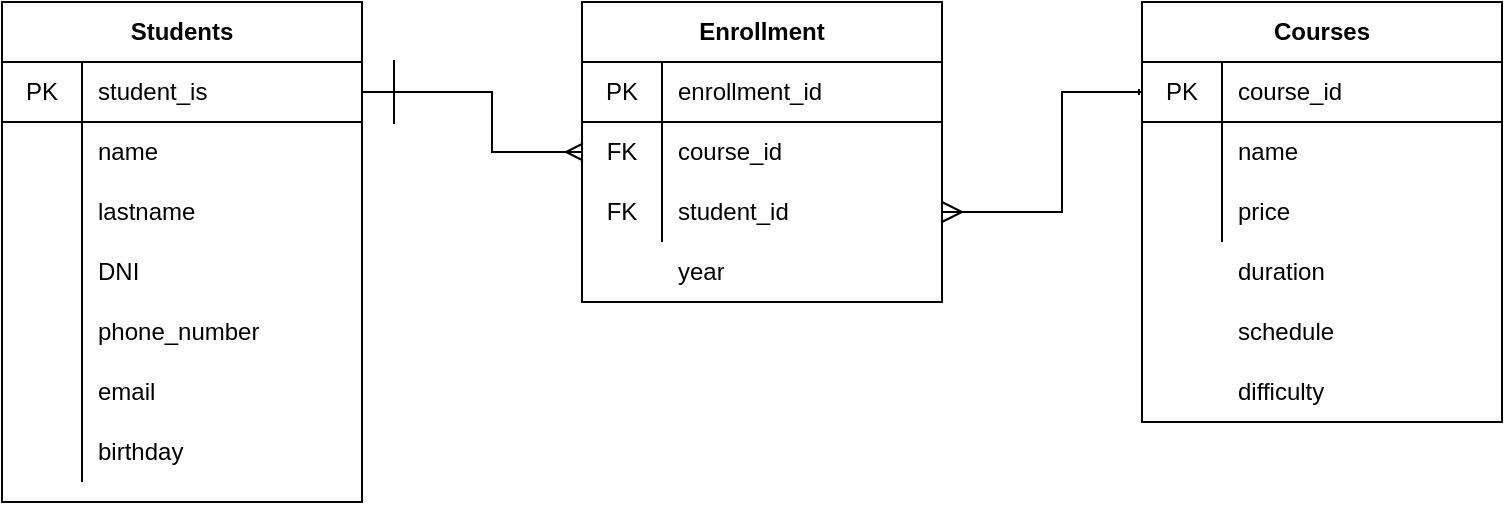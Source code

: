 <mxfile version="14.6.9" type="device"><diagram id="DYRCX4ixAhO7_ye7FuCp" name="Page-1"><mxGraphModel dx="1426" dy="769" grid="1" gridSize="10" guides="1" tooltips="1" connect="1" arrows="1" fold="1" page="1" pageScale="1" pageWidth="827" pageHeight="1169" math="0" shadow="0"><root><mxCell id="0"/><mxCell id="1" parent="0"/><mxCell id="YpCVocj9n8YFeKgNLABI-2" value="Students" style="shape=table;html=1;whiteSpace=wrap;startSize=30;container=1;collapsible=0;childLayout=tableLayout;fixedRows=1;rowLines=0;fontStyle=1;align=center;" vertex="1" parent="1"><mxGeometry x="50" y="120" width="180" height="250" as="geometry"/></mxCell><mxCell id="YpCVocj9n8YFeKgNLABI-3" value="" style="shape=partialRectangle;html=1;whiteSpace=wrap;collapsible=0;dropTarget=0;pointerEvents=0;fillColor=none;top=0;left=0;bottom=1;right=0;points=[[0,0.5],[1,0.5]];portConstraint=eastwest;" vertex="1" parent="YpCVocj9n8YFeKgNLABI-2"><mxGeometry y="30" width="180" height="30" as="geometry"/></mxCell><mxCell id="YpCVocj9n8YFeKgNLABI-4" value="PK" style="shape=partialRectangle;html=1;whiteSpace=wrap;connectable=0;fillColor=none;top=0;left=0;bottom=0;right=0;overflow=hidden;" vertex="1" parent="YpCVocj9n8YFeKgNLABI-3"><mxGeometry width="40" height="30" as="geometry"/></mxCell><mxCell id="YpCVocj9n8YFeKgNLABI-5" value="student_is" style="shape=partialRectangle;html=1;whiteSpace=wrap;connectable=0;fillColor=none;top=0;left=0;bottom=0;right=0;align=left;spacingLeft=6;overflow=hidden;" vertex="1" parent="YpCVocj9n8YFeKgNLABI-3"><mxGeometry x="40" width="140" height="30" as="geometry"/></mxCell><mxCell id="YpCVocj9n8YFeKgNLABI-6" value="" style="shape=partialRectangle;html=1;whiteSpace=wrap;collapsible=0;dropTarget=0;pointerEvents=0;fillColor=none;top=0;left=0;bottom=0;right=0;points=[[0,0.5],[1,0.5]];portConstraint=eastwest;" vertex="1" parent="YpCVocj9n8YFeKgNLABI-2"><mxGeometry y="60" width="180" height="30" as="geometry"/></mxCell><mxCell id="YpCVocj9n8YFeKgNLABI-7" value="" style="shape=partialRectangle;html=1;whiteSpace=wrap;connectable=0;fillColor=none;top=0;left=0;bottom=0;right=0;overflow=hidden;" vertex="1" parent="YpCVocj9n8YFeKgNLABI-6"><mxGeometry width="40" height="30" as="geometry"/></mxCell><mxCell id="YpCVocj9n8YFeKgNLABI-8" value="name" style="shape=partialRectangle;html=1;whiteSpace=wrap;connectable=0;fillColor=none;top=0;left=0;bottom=0;right=0;align=left;spacingLeft=6;overflow=hidden;" vertex="1" parent="YpCVocj9n8YFeKgNLABI-6"><mxGeometry x="40" width="140" height="30" as="geometry"/></mxCell><mxCell id="YpCVocj9n8YFeKgNLABI-9" value="" style="shape=partialRectangle;html=1;whiteSpace=wrap;collapsible=0;dropTarget=0;pointerEvents=0;fillColor=none;top=0;left=0;bottom=0;right=0;points=[[0,0.5],[1,0.5]];portConstraint=eastwest;" vertex="1" parent="YpCVocj9n8YFeKgNLABI-2"><mxGeometry y="90" width="180" height="30" as="geometry"/></mxCell><mxCell id="YpCVocj9n8YFeKgNLABI-10" value="" style="shape=partialRectangle;html=1;whiteSpace=wrap;connectable=0;fillColor=none;top=0;left=0;bottom=0;right=0;overflow=hidden;" vertex="1" parent="YpCVocj9n8YFeKgNLABI-9"><mxGeometry width="40" height="30" as="geometry"/></mxCell><mxCell id="YpCVocj9n8YFeKgNLABI-11" value="lastname" style="shape=partialRectangle;html=1;whiteSpace=wrap;connectable=0;fillColor=none;top=0;left=0;bottom=0;right=0;align=left;spacingLeft=6;overflow=hidden;" vertex="1" parent="YpCVocj9n8YFeKgNLABI-9"><mxGeometry x="40" width="140" height="30" as="geometry"/></mxCell><mxCell id="YpCVocj9n8YFeKgNLABI-54" value="" style="shape=partialRectangle;html=1;whiteSpace=wrap;collapsible=0;dropTarget=0;pointerEvents=0;fillColor=none;top=0;left=0;bottom=0;right=0;points=[[0,0.5],[1,0.5]];portConstraint=eastwest;" vertex="1" parent="YpCVocj9n8YFeKgNLABI-2"><mxGeometry y="120" width="180" height="30" as="geometry"/></mxCell><mxCell id="YpCVocj9n8YFeKgNLABI-55" value="" style="shape=partialRectangle;html=1;whiteSpace=wrap;connectable=0;fillColor=none;top=0;left=0;bottom=0;right=0;overflow=hidden;" vertex="1" parent="YpCVocj9n8YFeKgNLABI-54"><mxGeometry width="40" height="30" as="geometry"/></mxCell><mxCell id="YpCVocj9n8YFeKgNLABI-56" value="DNI" style="shape=partialRectangle;html=1;whiteSpace=wrap;connectable=0;fillColor=none;top=0;left=0;bottom=0;right=0;align=left;spacingLeft=6;overflow=hidden;" vertex="1" parent="YpCVocj9n8YFeKgNLABI-54"><mxGeometry x="40" width="140" height="30" as="geometry"/></mxCell><mxCell id="YpCVocj9n8YFeKgNLABI-57" value="" style="shape=partialRectangle;html=1;whiteSpace=wrap;collapsible=0;dropTarget=0;pointerEvents=0;fillColor=none;top=0;left=0;bottom=0;right=0;points=[[0,0.5],[1,0.5]];portConstraint=eastwest;" vertex="1" parent="YpCVocj9n8YFeKgNLABI-2"><mxGeometry y="150" width="180" height="30" as="geometry"/></mxCell><mxCell id="YpCVocj9n8YFeKgNLABI-58" value="" style="shape=partialRectangle;html=1;whiteSpace=wrap;connectable=0;fillColor=none;top=0;left=0;bottom=0;right=0;overflow=hidden;" vertex="1" parent="YpCVocj9n8YFeKgNLABI-57"><mxGeometry width="40" height="30" as="geometry"/></mxCell><mxCell id="YpCVocj9n8YFeKgNLABI-59" value="phone_number" style="shape=partialRectangle;html=1;whiteSpace=wrap;connectable=0;fillColor=none;top=0;left=0;bottom=0;right=0;align=left;spacingLeft=6;overflow=hidden;" vertex="1" parent="YpCVocj9n8YFeKgNLABI-57"><mxGeometry x="40" width="140" height="30" as="geometry"/></mxCell><mxCell id="YpCVocj9n8YFeKgNLABI-60" value="" style="shape=partialRectangle;html=1;whiteSpace=wrap;collapsible=0;dropTarget=0;pointerEvents=0;fillColor=none;top=0;left=0;bottom=0;right=0;points=[[0,0.5],[1,0.5]];portConstraint=eastwest;" vertex="1" parent="YpCVocj9n8YFeKgNLABI-2"><mxGeometry y="180" width="180" height="30" as="geometry"/></mxCell><mxCell id="YpCVocj9n8YFeKgNLABI-61" value="" style="shape=partialRectangle;html=1;whiteSpace=wrap;connectable=0;fillColor=none;top=0;left=0;bottom=0;right=0;overflow=hidden;" vertex="1" parent="YpCVocj9n8YFeKgNLABI-60"><mxGeometry width="40" height="30" as="geometry"/></mxCell><mxCell id="YpCVocj9n8YFeKgNLABI-62" value="email" style="shape=partialRectangle;html=1;whiteSpace=wrap;connectable=0;fillColor=none;top=0;left=0;bottom=0;right=0;align=left;spacingLeft=6;overflow=hidden;" vertex="1" parent="YpCVocj9n8YFeKgNLABI-60"><mxGeometry x="40" width="140" height="30" as="geometry"/></mxCell><mxCell id="YpCVocj9n8YFeKgNLABI-63" value="" style="shape=partialRectangle;html=1;whiteSpace=wrap;collapsible=0;dropTarget=0;pointerEvents=0;fillColor=none;top=0;left=0;bottom=0;right=0;points=[[0,0.5],[1,0.5]];portConstraint=eastwest;" vertex="1" parent="YpCVocj9n8YFeKgNLABI-2"><mxGeometry y="210" width="180" height="30" as="geometry"/></mxCell><mxCell id="YpCVocj9n8YFeKgNLABI-64" value="" style="shape=partialRectangle;html=1;whiteSpace=wrap;connectable=0;fillColor=none;top=0;left=0;bottom=0;right=0;overflow=hidden;" vertex="1" parent="YpCVocj9n8YFeKgNLABI-63"><mxGeometry width="40" height="30" as="geometry"/></mxCell><mxCell id="YpCVocj9n8YFeKgNLABI-65" value="birthday" style="shape=partialRectangle;html=1;whiteSpace=wrap;connectable=0;fillColor=none;top=0;left=0;bottom=0;right=0;align=left;spacingLeft=6;overflow=hidden;" vertex="1" parent="YpCVocj9n8YFeKgNLABI-63"><mxGeometry x="40" width="140" height="30" as="geometry"/></mxCell><mxCell id="YpCVocj9n8YFeKgNLABI-12" value="Enrollment" style="shape=table;html=1;whiteSpace=wrap;startSize=30;container=1;collapsible=0;childLayout=tableLayout;fixedRows=1;rowLines=0;fontStyle=1;align=center;" vertex="1" parent="1"><mxGeometry x="340" y="120" width="180" height="150" as="geometry"/></mxCell><mxCell id="YpCVocj9n8YFeKgNLABI-13" value="" style="shape=partialRectangle;html=1;whiteSpace=wrap;collapsible=0;dropTarget=0;pointerEvents=0;fillColor=none;top=0;left=0;bottom=1;right=0;points=[[0,0.5],[1,0.5]];portConstraint=eastwest;" vertex="1" parent="YpCVocj9n8YFeKgNLABI-12"><mxGeometry y="30" width="180" height="30" as="geometry"/></mxCell><mxCell id="YpCVocj9n8YFeKgNLABI-14" value="PK" style="shape=partialRectangle;html=1;whiteSpace=wrap;connectable=0;fillColor=none;top=0;left=0;bottom=0;right=0;overflow=hidden;" vertex="1" parent="YpCVocj9n8YFeKgNLABI-13"><mxGeometry width="40" height="30" as="geometry"/></mxCell><mxCell id="YpCVocj9n8YFeKgNLABI-15" value="enrollment_id&amp;nbsp;" style="shape=partialRectangle;html=1;whiteSpace=wrap;connectable=0;fillColor=none;top=0;left=0;bottom=0;right=0;align=left;spacingLeft=6;overflow=hidden;" vertex="1" parent="YpCVocj9n8YFeKgNLABI-13"><mxGeometry x="40" width="140" height="30" as="geometry"/></mxCell><mxCell id="YpCVocj9n8YFeKgNLABI-16" value="" style="shape=partialRectangle;html=1;whiteSpace=wrap;collapsible=0;dropTarget=0;pointerEvents=0;fillColor=none;top=0;left=0;bottom=0;right=0;points=[[0,0.5],[1,0.5]];portConstraint=eastwest;" vertex="1" parent="YpCVocj9n8YFeKgNLABI-12"><mxGeometry y="60" width="180" height="30" as="geometry"/></mxCell><mxCell id="YpCVocj9n8YFeKgNLABI-17" value="FK" style="shape=partialRectangle;html=1;whiteSpace=wrap;connectable=0;fillColor=none;top=0;left=0;bottom=0;right=0;overflow=hidden;" vertex="1" parent="YpCVocj9n8YFeKgNLABI-16"><mxGeometry width="40" height="30" as="geometry"/></mxCell><mxCell id="YpCVocj9n8YFeKgNLABI-18" value="course_id" style="shape=partialRectangle;html=1;whiteSpace=wrap;connectable=0;fillColor=none;top=0;left=0;bottom=0;right=0;align=left;spacingLeft=6;overflow=hidden;" vertex="1" parent="YpCVocj9n8YFeKgNLABI-16"><mxGeometry x="40" width="140" height="30" as="geometry"/></mxCell><mxCell id="YpCVocj9n8YFeKgNLABI-19" value="" style="shape=partialRectangle;html=1;whiteSpace=wrap;collapsible=0;dropTarget=0;pointerEvents=0;fillColor=none;top=0;left=0;bottom=0;right=0;points=[[0,0.5],[1,0.5]];portConstraint=eastwest;" vertex="1" parent="YpCVocj9n8YFeKgNLABI-12"><mxGeometry y="90" width="180" height="30" as="geometry"/></mxCell><mxCell id="YpCVocj9n8YFeKgNLABI-20" value="FK" style="shape=partialRectangle;html=1;whiteSpace=wrap;connectable=0;fillColor=none;top=0;left=0;bottom=0;right=0;overflow=hidden;" vertex="1" parent="YpCVocj9n8YFeKgNLABI-19"><mxGeometry width="40" height="30" as="geometry"/></mxCell><mxCell id="YpCVocj9n8YFeKgNLABI-21" value="student_id" style="shape=partialRectangle;html=1;whiteSpace=wrap;connectable=0;fillColor=none;top=0;left=0;bottom=0;right=0;align=left;spacingLeft=6;overflow=hidden;" vertex="1" parent="YpCVocj9n8YFeKgNLABI-19"><mxGeometry x="40" width="140" height="30" as="geometry"/></mxCell><mxCell id="YpCVocj9n8YFeKgNLABI-52" value="" style="group" vertex="1" connectable="0" parent="1"><mxGeometry x="620" y="120" width="180" height="210" as="geometry"/></mxCell><mxCell id="YpCVocj9n8YFeKgNLABI-22" value="Courses" style="shape=table;html=1;whiteSpace=wrap;startSize=30;container=1;collapsible=0;childLayout=tableLayout;fixedRows=1;rowLines=0;fontStyle=1;align=center;" vertex="1" parent="YpCVocj9n8YFeKgNLABI-52"><mxGeometry width="180" height="210" as="geometry"/></mxCell><mxCell id="YpCVocj9n8YFeKgNLABI-23" value="" style="shape=partialRectangle;html=1;whiteSpace=wrap;collapsible=0;dropTarget=0;pointerEvents=0;fillColor=none;top=0;left=0;bottom=1;right=0;points=[[0,0.5],[1,0.5]];portConstraint=eastwest;" vertex="1" parent="YpCVocj9n8YFeKgNLABI-22"><mxGeometry y="30" width="180" height="30" as="geometry"/></mxCell><mxCell id="YpCVocj9n8YFeKgNLABI-24" value="PK" style="shape=partialRectangle;html=1;whiteSpace=wrap;connectable=0;fillColor=none;top=0;left=0;bottom=0;right=0;overflow=hidden;" vertex="1" parent="YpCVocj9n8YFeKgNLABI-23"><mxGeometry width="40" height="30" as="geometry"/></mxCell><mxCell id="YpCVocj9n8YFeKgNLABI-25" value="course_id" style="shape=partialRectangle;html=1;whiteSpace=wrap;connectable=0;fillColor=none;top=0;left=0;bottom=0;right=0;align=left;spacingLeft=6;overflow=hidden;" vertex="1" parent="YpCVocj9n8YFeKgNLABI-23"><mxGeometry x="40" width="140" height="30" as="geometry"/></mxCell><mxCell id="YpCVocj9n8YFeKgNLABI-26" value="" style="shape=partialRectangle;html=1;whiteSpace=wrap;collapsible=0;dropTarget=0;pointerEvents=0;fillColor=none;top=0;left=0;bottom=0;right=0;points=[[0,0.5],[1,0.5]];portConstraint=eastwest;" vertex="1" parent="YpCVocj9n8YFeKgNLABI-22"><mxGeometry y="60" width="180" height="30" as="geometry"/></mxCell><mxCell id="YpCVocj9n8YFeKgNLABI-27" value="" style="shape=partialRectangle;html=1;whiteSpace=wrap;connectable=0;fillColor=none;top=0;left=0;bottom=0;right=0;overflow=hidden;" vertex="1" parent="YpCVocj9n8YFeKgNLABI-26"><mxGeometry width="40" height="30" as="geometry"/></mxCell><mxCell id="YpCVocj9n8YFeKgNLABI-28" value="name" style="shape=partialRectangle;html=1;whiteSpace=wrap;connectable=0;fillColor=none;top=0;left=0;bottom=0;right=0;align=left;spacingLeft=6;overflow=hidden;" vertex="1" parent="YpCVocj9n8YFeKgNLABI-26"><mxGeometry x="40" width="140" height="30" as="geometry"/></mxCell><mxCell id="YpCVocj9n8YFeKgNLABI-29" value="" style="shape=partialRectangle;html=1;whiteSpace=wrap;collapsible=0;dropTarget=0;pointerEvents=0;fillColor=none;top=0;left=0;bottom=0;right=0;points=[[0,0.5],[1,0.5]];portConstraint=eastwest;" vertex="1" parent="YpCVocj9n8YFeKgNLABI-22"><mxGeometry y="90" width="180" height="30" as="geometry"/></mxCell><mxCell id="YpCVocj9n8YFeKgNLABI-30" value="" style="shape=partialRectangle;html=1;whiteSpace=wrap;connectable=0;fillColor=none;top=0;left=0;bottom=0;right=0;overflow=hidden;" vertex="1" parent="YpCVocj9n8YFeKgNLABI-29"><mxGeometry width="40" height="30" as="geometry"/></mxCell><mxCell id="YpCVocj9n8YFeKgNLABI-31" value="price" style="shape=partialRectangle;html=1;whiteSpace=wrap;connectable=0;fillColor=none;top=0;left=0;bottom=0;right=0;align=left;spacingLeft=6;overflow=hidden;" vertex="1" parent="YpCVocj9n8YFeKgNLABI-29"><mxGeometry x="40" width="140" height="30" as="geometry"/></mxCell><mxCell id="YpCVocj9n8YFeKgNLABI-43" value="" style="shape=partialRectangle;html=1;whiteSpace=wrap;collapsible=0;dropTarget=0;pointerEvents=0;fillColor=none;top=0;left=0;bottom=0;right=0;points=[[0,0.5],[1,0.5]];portConstraint=eastwest;" vertex="1" parent="YpCVocj9n8YFeKgNLABI-52"><mxGeometry y="120" width="180" height="30" as="geometry"/></mxCell><mxCell id="YpCVocj9n8YFeKgNLABI-44" value="" style="shape=partialRectangle;html=1;whiteSpace=wrap;connectable=0;fillColor=none;top=0;left=0;bottom=0;right=0;overflow=hidden;" vertex="1" parent="YpCVocj9n8YFeKgNLABI-43"><mxGeometry width="40" height="30" as="geometry"/></mxCell><mxCell id="YpCVocj9n8YFeKgNLABI-45" value="duration" style="shape=partialRectangle;html=1;whiteSpace=wrap;connectable=0;fillColor=none;top=0;left=0;bottom=0;right=0;align=left;spacingLeft=6;overflow=hidden;" vertex="1" parent="YpCVocj9n8YFeKgNLABI-43"><mxGeometry x="40" width="140" height="30" as="geometry"/></mxCell><mxCell id="YpCVocj9n8YFeKgNLABI-46" value="" style="shape=partialRectangle;html=1;whiteSpace=wrap;collapsible=0;dropTarget=0;pointerEvents=0;fillColor=none;top=0;left=0;bottom=0;right=0;points=[[0,0.5],[1,0.5]];portConstraint=eastwest;" vertex="1" parent="YpCVocj9n8YFeKgNLABI-52"><mxGeometry y="150" width="180" height="30" as="geometry"/></mxCell><mxCell id="YpCVocj9n8YFeKgNLABI-47" value="" style="shape=partialRectangle;html=1;whiteSpace=wrap;connectable=0;fillColor=none;top=0;left=0;bottom=0;right=0;overflow=hidden;" vertex="1" parent="YpCVocj9n8YFeKgNLABI-46"><mxGeometry width="40" height="30" as="geometry"/></mxCell><mxCell id="YpCVocj9n8YFeKgNLABI-48" value="schedule" style="shape=partialRectangle;html=1;whiteSpace=wrap;connectable=0;fillColor=none;top=0;left=0;bottom=0;right=0;align=left;spacingLeft=6;overflow=hidden;" vertex="1" parent="YpCVocj9n8YFeKgNLABI-46"><mxGeometry x="40" width="140" height="30" as="geometry"/></mxCell><mxCell id="YpCVocj9n8YFeKgNLABI-49" value="" style="shape=partialRectangle;html=1;whiteSpace=wrap;collapsible=0;dropTarget=0;pointerEvents=0;fillColor=none;top=0;left=0;bottom=0;right=0;points=[[0,0.5],[1,0.5]];portConstraint=eastwest;" vertex="1" parent="YpCVocj9n8YFeKgNLABI-52"><mxGeometry y="180" width="180" height="30" as="geometry"/></mxCell><mxCell id="YpCVocj9n8YFeKgNLABI-50" value="" style="shape=partialRectangle;html=1;whiteSpace=wrap;connectable=0;fillColor=none;top=0;left=0;bottom=0;right=0;overflow=hidden;" vertex="1" parent="YpCVocj9n8YFeKgNLABI-49"><mxGeometry width="40" height="30" as="geometry"/></mxCell><mxCell id="YpCVocj9n8YFeKgNLABI-51" value="difficulty" style="shape=partialRectangle;html=1;whiteSpace=wrap;connectable=0;fillColor=none;top=0;left=0;bottom=0;right=0;align=left;spacingLeft=6;overflow=hidden;" vertex="1" parent="YpCVocj9n8YFeKgNLABI-49"><mxGeometry x="40" width="140" height="30" as="geometry"/></mxCell><mxCell id="YpCVocj9n8YFeKgNLABI-66" value="year" style="shape=partialRectangle;html=1;whiteSpace=wrap;connectable=0;fillColor=none;top=0;left=0;bottom=0;right=0;align=left;spacingLeft=6;overflow=hidden;" vertex="1" parent="1"><mxGeometry x="380" y="240" width="140" height="30" as="geometry"/></mxCell><mxCell id="YpCVocj9n8YFeKgNLABI-70" style="edgeStyle=orthogonalEdgeStyle;rounded=0;orthogonalLoop=1;jettySize=auto;html=1;exitX=1;exitY=0.5;exitDx=0;exitDy=0;entryX=0;entryY=0.5;entryDx=0;entryDy=0;startSize=30;endArrow=ERmany;endFill=0;startArrow=ERone;startFill=0;" edge="1" parent="1" source="YpCVocj9n8YFeKgNLABI-3" target="YpCVocj9n8YFeKgNLABI-16"><mxGeometry relative="1" as="geometry"/></mxCell><mxCell id="YpCVocj9n8YFeKgNLABI-71" style="edgeStyle=orthogonalEdgeStyle;rounded=0;orthogonalLoop=1;jettySize=auto;html=1;entryX=0;entryY=0.5;entryDx=0;entryDy=0;startArrow=ERmany;startFill=0;endArrow=ERone;endFill=0;startSize=8;endSize=1;jumpSize=0;targetPerimeterSpacing=0;" edge="1" parent="1" source="YpCVocj9n8YFeKgNLABI-19" target="YpCVocj9n8YFeKgNLABI-23"><mxGeometry relative="1" as="geometry"><mxPoint x="530" y="225" as="sourcePoint"/><Array as="points"><mxPoint x="580" y="225"/><mxPoint x="580" y="165"/></Array></mxGeometry></mxCell></root></mxGraphModel></diagram></mxfile>